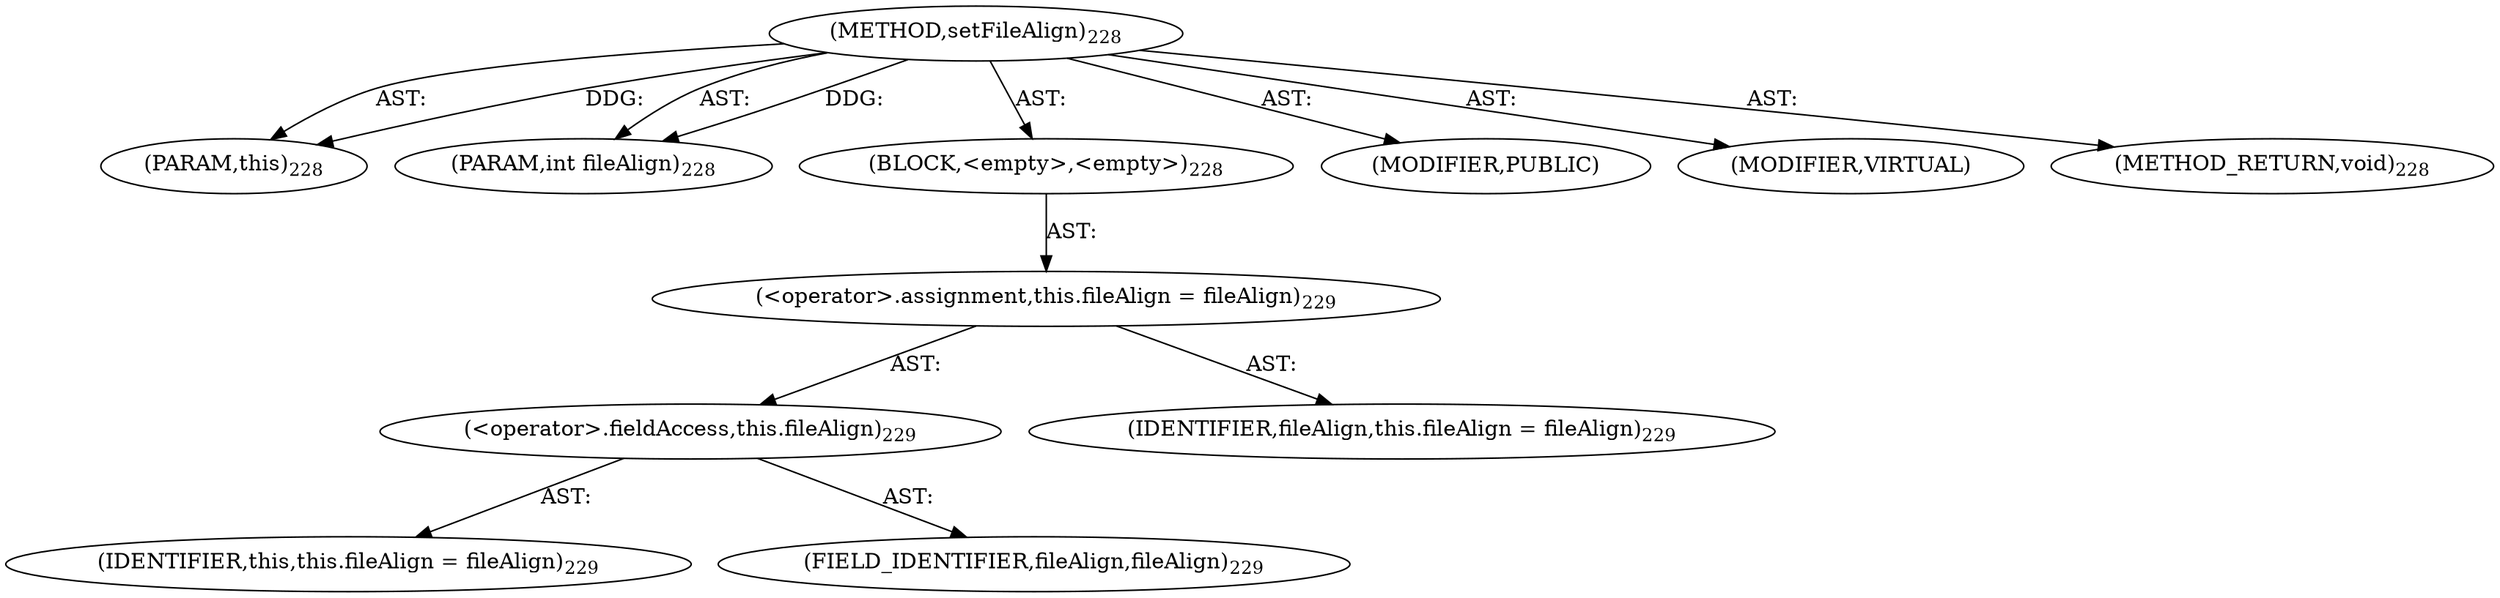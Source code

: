 digraph "setFileAlign" {  
"111669149700" [label = <(METHOD,setFileAlign)<SUB>228</SUB>> ]
"115964116993" [label = <(PARAM,this)<SUB>228</SUB>> ]
"115964117004" [label = <(PARAM,int fileAlign)<SUB>228</SUB>> ]
"25769803782" [label = <(BLOCK,&lt;empty&gt;,&lt;empty&gt;)<SUB>228</SUB>> ]
"30064771104" [label = <(&lt;operator&gt;.assignment,this.fileAlign = fileAlign)<SUB>229</SUB>> ]
"30064771105" [label = <(&lt;operator&gt;.fieldAccess,this.fileAlign)<SUB>229</SUB>> ]
"68719476737" [label = <(IDENTIFIER,this,this.fileAlign = fileAlign)<SUB>229</SUB>> ]
"55834574861" [label = <(FIELD_IDENTIFIER,fileAlign,fileAlign)<SUB>229</SUB>> ]
"68719476768" [label = <(IDENTIFIER,fileAlign,this.fileAlign = fileAlign)<SUB>229</SUB>> ]
"133143986190" [label = <(MODIFIER,PUBLIC)> ]
"133143986191" [label = <(MODIFIER,VIRTUAL)> ]
"128849018884" [label = <(METHOD_RETURN,void)<SUB>228</SUB>> ]
  "111669149700" -> "115964116993"  [ label = "AST: "] 
  "111669149700" -> "115964117004"  [ label = "AST: "] 
  "111669149700" -> "25769803782"  [ label = "AST: "] 
  "111669149700" -> "133143986190"  [ label = "AST: "] 
  "111669149700" -> "133143986191"  [ label = "AST: "] 
  "111669149700" -> "128849018884"  [ label = "AST: "] 
  "25769803782" -> "30064771104"  [ label = "AST: "] 
  "30064771104" -> "30064771105"  [ label = "AST: "] 
  "30064771104" -> "68719476768"  [ label = "AST: "] 
  "30064771105" -> "68719476737"  [ label = "AST: "] 
  "30064771105" -> "55834574861"  [ label = "AST: "] 
  "111669149700" -> "115964116993"  [ label = "DDG: "] 
  "111669149700" -> "115964117004"  [ label = "DDG: "] 
}
